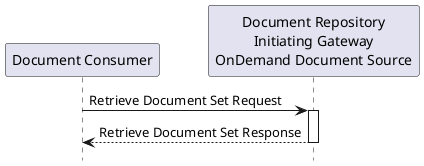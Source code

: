 @startuml
hide footbox

participant "Document Consumer" as CON
participant "Document Repository\nInitiating Gateway\nOnDemand Document Source" as REP

CON -> REP : Retrieve Document Set Request
activate REP
REP --> CON : Retrieve Document Set Response
deactivate REP

@enduml